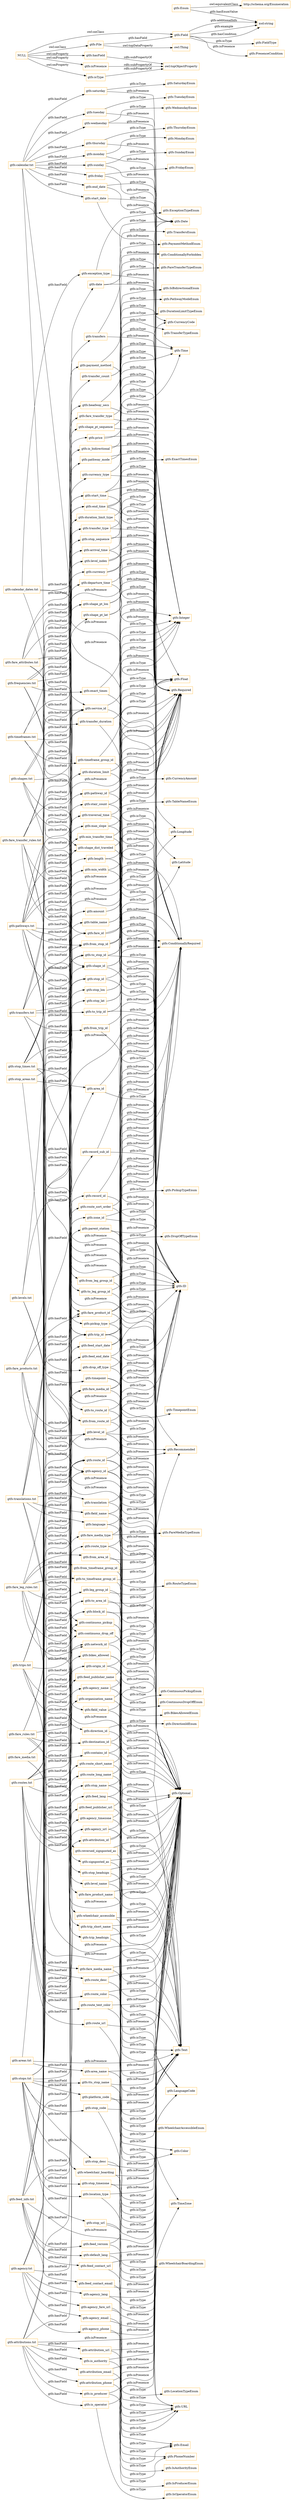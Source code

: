 digraph ar2dtool_diagram { 
rankdir=LR;
size="1501"
node [shape = rectangle, color="orange"]; "gtfs:Required" "gtfs:WheelchairAccessibleEnum" "gtfs:DirectionIdEnum" "gtfs:PhoneNumber" "gtfs:ThursdayEnum" "gtfs:FareMediaTypeEnum" "gtfs:WheelchairBoardingEnum" "gtfs:SaturdayEnum" "gtfs:Text" "gtfs:DurationLimitTypeEnum" "gtfs:PickupTypeEnum" "gtfs:TransfersEnum" "gtfs:TimeZone" "gtfs:BikesAllowedEnum" "gtfs:CurrencyAmount" "gtfs:Field" "gtfs:ExactTimesEnum" "gtfs:ID" "gtfs:MondayEnum" "gtfs:RouteTypeEnum" "gtfs:URL" "gtfs:PaymentMethodEnum" "gtfs:PathwayModeEnum" "gtfs:Float" "gtfs:ContinuousDropOffEnum" "gtfs:DropOffTypeEnum" "http://schema.org/Enumeration" "gtfs:TimepointEnum" "gtfs:ExceptionTypeEnum" "gtfs:WednesdayEnum" "gtfs:LanguageCode" "gtfs:TransferTypeEnum" "gtfs:Longitude" "gtfs:TuesdayEnum" "gtfs:FridayEnum" "gtfs:FieldType" "gtfs:Optional" "gtfs:Time" "gtfs:IsProducerEnum" "gtfs:SundayEnum" "gtfs:IsBidirectionalEnum" "gtfs:FareTransferTypeEnum" "gtfs:File" "gtfs:Integer" "gtfs:Email" "gtfs:ConditionallyRequired" "gtfs:TableNameEnum" "gtfs:IsOperatorEnum" "gtfs:ContinuousPickupEnum" "gtfs:Recommended" "gtfs:LocationTypeEnum" "gtfs:ConditionallyForbidden" "gtfs:Date" "gtfs:PresenceCondition" "gtfs:Enum" "gtfs:Latitude" "gtfs:IsAuthorityEnum" ; /*classes style*/
	"gtfs:fare_id" -> "gtfs:Required" [ label = "gtfs:isPresence" ];
	"gtfs:fare_id" -> "gtfs:ID" [ label = "gtfs:isType" ];
	"gtfs:transfer_type" -> "gtfs:Required" [ label = "gtfs:isPresence" ];
	"gtfs:transfer_type" -> "gtfs:TransferTypeEnum" [ label = "gtfs:isType" ];
	"gtfs:stop_desc" -> "gtfs:Optional" [ label = "gtfs:isPresence" ];
	"gtfs:stop_desc" -> "gtfs:Text" [ label = "gtfs:isType" ];
	"gtfs:fare_media_name" -> "gtfs:Text" [ label = "gtfs:isType" ];
	"gtfs:fare_media_name" -> "gtfs:Optional" [ label = "gtfs:isPresence" ];
	"gtfs:hasField" -> "owl:topObjectProperty" [ label = "rdfs:subPropertyOf" ];
	"gtfs:signposted_as" -> "gtfs:Optional" [ label = "gtfs:isPresence" ];
	"gtfs:signposted_as" -> "gtfs:Text" [ label = "gtfs:isType" ];
	"gtfs:date" -> "gtfs:Date" [ label = "gtfs:isType" ];
	"gtfs:date" -> "gtfs:Required" [ label = "gtfs:isPresence" ];
	"gtfs:min_transfer_time" -> "gtfs:Optional" [ label = "gtfs:isPresence" ];
	"gtfs:min_transfer_time" -> "gtfs:Integer" [ label = "gtfs:isType" ];
	"gtfs:route_color" -> "gtfs:Optional" [ label = "gtfs:isPresence" ];
	"gtfs:route_color" -> "gtfs:Color" [ label = "gtfs:isType" ];
	"gtfs:pickup_type" -> "gtfs:PickupTypeEnum" [ label = "gtfs:isType" ];
	"gtfs:pickup_type" -> "gtfs:Optional" [ label = "gtfs:isPresence" ];
	"gtfs:stair_count" -> "gtfs:Optional" [ label = "gtfs:isPresence" ];
	"gtfs:stair_count" -> "gtfs:Integer" [ label = "gtfs:isType" ];
	"gtfs:fare_transfer_rules.txt" -> "gtfs:duration_limit_type" [ label = "gtfs:hasField" ];
	"gtfs:fare_transfer_rules.txt" -> "gtfs:Optional" [ label = "gtfs:isPresence" ];
	"gtfs:fare_transfer_rules.txt" -> "gtfs:duration_limit" [ label = "gtfs:hasField" ];
	"gtfs:fare_transfer_rules.txt" -> "gtfs:fare_transfer_type" [ label = "gtfs:hasField" ];
	"gtfs:fare_transfer_rules.txt" -> "gtfs:transfer_count" [ label = "gtfs:hasField" ];
	"gtfs:fare_transfer_rules.txt" -> "gtfs:from_leg_group_id" [ label = "gtfs:hasField" ];
	"gtfs:fare_transfer_rules.txt" -> "gtfs:fare_product_id" [ label = "gtfs:hasField" ];
	"gtfs:fare_transfer_rules.txt" -> "gtfs:to_leg_group_id" [ label = "gtfs:hasField" ];
	"gtfs:wheelchair_accessible" -> "gtfs:WheelchairAccessibleEnum" [ label = "gtfs:isType" ];
	"gtfs:wheelchair_accessible" -> "gtfs:Optional" [ label = "gtfs:isPresence" ];
	"gtfs:stop_times.txt" -> "gtfs:stop_headsign" [ label = "gtfs:hasField" ];
	"gtfs:stop_times.txt" -> "gtfs:continuous_pickup" [ label = "gtfs:hasField" ];
	"gtfs:stop_times.txt" -> "gtfs:Required" [ label = "gtfs:isPresence" ];
	"gtfs:stop_times.txt" -> "gtfs:trip_id" [ label = "gtfs:hasField" ];
	"gtfs:stop_times.txt" -> "gtfs:pickup_type" [ label = "gtfs:hasField" ];
	"gtfs:stop_times.txt" -> "gtfs:timepoint" [ label = "gtfs:hasField" ];
	"gtfs:stop_times.txt" -> "gtfs:arrival_time" [ label = "gtfs:hasField" ];
	"gtfs:stop_times.txt" -> "gtfs:shape_dist_traveled" [ label = "gtfs:hasField" ];
	"gtfs:stop_times.txt" -> "gtfs:stop_sequence" [ label = "gtfs:hasField" ];
	"gtfs:stop_times.txt" -> "gtfs:continuous_drop_off" [ label = "gtfs:hasField" ];
	"gtfs:stop_times.txt" -> "gtfs:drop_off_type" [ label = "gtfs:hasField" ];
	"gtfs:stop_times.txt" -> "gtfs:departure_time" [ label = "gtfs:hasField" ];
	"gtfs:stop_times.txt" -> "gtfs:stop_id" [ label = "gtfs:hasField" ];
	"gtfs:arrival_time" -> "gtfs:ConditionallyRequired" [ label = "gtfs:isPresence" ];
	"gtfs:arrival_time" -> "gtfs:Time" [ label = "gtfs:isType" ];
	"gtfs:timeframes.txt" -> "gtfs:Optional" [ label = "gtfs:isPresence" ];
	"gtfs:timeframes.txt" -> "gtfs:end_time" [ label = "gtfs:hasField" ];
	"gtfs:timeframes.txt" -> "gtfs:service_id" [ label = "gtfs:hasField" ];
	"gtfs:timeframes.txt" -> "gtfs:timeframe_group_id" [ label = "gtfs:hasField" ];
	"gtfs:timeframes.txt" -> "gtfs:start_time" [ label = "gtfs:hasField" ];
	"gtfs:pathways.txt" -> "gtfs:length" [ label = "gtfs:hasField" ];
	"gtfs:pathways.txt" -> "gtfs:from_stop_id" [ label = "gtfs:hasField" ];
	"gtfs:pathways.txt" -> "gtfs:min_width" [ label = "gtfs:hasField" ];
	"gtfs:pathways.txt" -> "gtfs:stair_count" [ label = "gtfs:hasField" ];
	"gtfs:pathways.txt" -> "gtfs:signposted_as" [ label = "gtfs:hasField" ];
	"gtfs:pathways.txt" -> "gtfs:traversal_time" [ label = "gtfs:hasField" ];
	"gtfs:pathways.txt" -> "gtfs:is_bidirectional" [ label = "gtfs:hasField" ];
	"gtfs:pathways.txt" -> "gtfs:to_stop_id" [ label = "gtfs:hasField" ];
	"gtfs:pathways.txt" -> "gtfs:Optional" [ label = "gtfs:isPresence" ];
	"gtfs:pathways.txt" -> "gtfs:reversed_signposted_as" [ label = "gtfs:hasField" ];
	"gtfs:pathways.txt" -> "gtfs:max_slope" [ label = "gtfs:hasField" ];
	"gtfs:pathways.txt" -> "gtfs:pathway_id" [ label = "gtfs:hasField" ];
	"gtfs:pathways.txt" -> "gtfs:pathway_mode" [ label = "gtfs:hasField" ];
	"gtfs:language" -> "gtfs:LanguageCode" [ label = "gtfs:isType" ];
	"gtfs:language" -> "gtfs:Required" [ label = "gtfs:isPresence" ];
	"gtfs:tuesday" -> "gtfs:TuesdayEnum" [ label = "gtfs:isType" ];
	"gtfs:tuesday" -> "gtfs:Required" [ label = "gtfs:isPresence" ];
	"gtfs:start_date" -> "gtfs:Date" [ label = "gtfs:isType" ];
	"gtfs:start_date" -> "gtfs:Required" [ label = "gtfs:isPresence" ];
	"gtfs:fare_products.txt" -> "gtfs:fare_product_name" [ label = "gtfs:hasField" ];
	"gtfs:fare_products.txt" -> "gtfs:currency" [ label = "gtfs:hasField" ];
	"gtfs:fare_products.txt" -> "gtfs:fare_product_id" [ label = "gtfs:hasField" ];
	"gtfs:fare_products.txt" -> "gtfs:amount" [ label = "gtfs:hasField" ];
	"gtfs:fare_products.txt" -> "gtfs:fare_media_id" [ label = "gtfs:hasField" ];
	"gtfs:fare_products.txt" -> "gtfs:Optional" [ label = "gtfs:isPresence" ];
	"gtfs:continuous_pickup" -> "gtfs:ContinuousPickupEnum" [ label = "gtfs:isType" ];
	"gtfs:continuous_pickup" -> "gtfs:Optional" [ label = "gtfs:isPresence" ];
	"gtfs:level_id" -> "gtfs:ID" [ label = "gtfs:isType" ];
	"gtfs:level_id" -> "gtfs:Required" [ label = "gtfs:isPresence" ];
	"gtfs:level_id" -> "gtfs:Optional" [ label = "gtfs:isPresence" ];
	"gtfs:location_type" -> "gtfs:Optional" [ label = "gtfs:isPresence" ];
	"gtfs:location_type" -> "gtfs:LocationTypeEnum" [ label = "gtfs:isType" ];
	"gtfs:from_timeframe_group_id" -> "gtfs:Optional" [ label = "gtfs:isPresence" ];
	"gtfs:from_timeframe_group_id" -> "gtfs:ID" [ label = "gtfs:isType" ];
	"gtfs:feed_end_date" -> "gtfs:Recommended" [ label = "gtfs:isPresence" ];
	"gtfs:feed_end_date" -> "gtfs:Date" [ label = "gtfs:isType" ];
	"gtfs:contains_id" -> "gtfs:ID" [ label = "gtfs:isType" ];
	"gtfs:contains_id" -> "gtfs:Optional" [ label = "gtfs:isPresence" ];
	"gtfs:monday" -> "gtfs:MondayEnum" [ label = "gtfs:isType" ];
	"gtfs:monday" -> "gtfs:Required" [ label = "gtfs:isPresence" ];
	"gtfs:origin_id" -> "gtfs:Optional" [ label = "gtfs:isPresence" ];
	"gtfs:origin_id" -> "gtfs:ID" [ label = "gtfs:isType" ];
	"gtfs:traversal_time" -> "gtfs:Optional" [ label = "gtfs:isPresence" ];
	"gtfs:traversal_time" -> "gtfs:Integer" [ label = "gtfs:isType" ];
	"gtfs:shape_pt_lat" -> "gtfs:Latitude" [ label = "gtfs:isType" ];
	"gtfs:shape_pt_lat" -> "gtfs:Required" [ label = "gtfs:isPresence" ];
	"gtfs:route_id" -> "gtfs:ID" [ label = "gtfs:isType" ];
	"gtfs:route_id" -> "gtfs:Optional" [ label = "gtfs:isPresence" ];
	"gtfs:route_id" -> "gtfs:Required" [ label = "gtfs:isPresence" ];
	"gtfs:fare_media_id" -> "gtfs:ID" [ label = "gtfs:isType" ];
	"gtfs:fare_media_id" -> "gtfs:Required" [ label = "gtfs:isPresence" ];
	"gtfs:fare_media_id" -> "gtfs:Optional" [ label = "gtfs:isPresence" ];
	"gtfs:zone_id" -> "gtfs:ID" [ label = "gtfs:isType" ];
	"gtfs:zone_id" -> "gtfs:ConditionallyRequired" [ label = "gtfs:isPresence" ];
	"gtfs:shape_pt_lon" -> "gtfs:Required" [ label = "gtfs:isPresence" ];
	"gtfs:shape_pt_lon" -> "gtfs:Longitude" [ label = "gtfs:isType" ];
	"gtfs:parent_station" -> "gtfs:ID" [ label = "gtfs:isType" ];
	"gtfs:parent_station" -> "gtfs:ConditionallyRequired" [ label = "gtfs:isPresence" ];
	"gtfs:feed_contact_url" -> "gtfs:URL" [ label = "gtfs:isType" ];
	"gtfs:feed_contact_url" -> "gtfs:Optional" [ label = "gtfs:isPresence" ];
	"gtfs:transfer_duration" -> "gtfs:Optional" [ label = "gtfs:isPresence" ];
	"gtfs:transfer_duration" -> "gtfs:Integer" [ label = "gtfs:isType" ];
	"gtfs:route_desc" -> "gtfs:Text" [ label = "gtfs:isType" ];
	"gtfs:route_desc" -> "gtfs:Optional" [ label = "gtfs:isPresence" ];
	"gtfs:translations.txt" -> "gtfs:Optional" [ label = "gtfs:isPresence" ];
	"gtfs:translations.txt" -> "gtfs:table_name" [ label = "gtfs:hasField" ];
	"gtfs:translations.txt" -> "gtfs:record_sub_id" [ label = "gtfs:hasField" ];
	"gtfs:translations.txt" -> "gtfs:translation" [ label = "gtfs:hasField" ];
	"gtfs:translations.txt" -> "gtfs:field_name" [ label = "gtfs:hasField" ];
	"gtfs:translations.txt" -> "gtfs:record_id" [ label = "gtfs:hasField" ];
	"gtfs:translations.txt" -> "gtfs:field_value" [ label = "gtfs:hasField" ];
	"gtfs:translations.txt" -> "gtfs:language" [ label = "gtfs:hasField" ];
	"gtfs:to_stop_id" -> "gtfs:Required" [ label = "gtfs:isPresence" ];
	"gtfs:to_stop_id" -> "gtfs:ID" [ label = "gtfs:isType" ];
	"gtfs:to_stop_id" -> "gtfs:ConditionallyRequired" [ label = "gtfs:isPresence" ];
	"gtfs:agency_timezone" -> "gtfs:TimeZone" [ label = "gtfs:isType" ];
	"gtfs:agency_timezone" -> "gtfs:Required" [ label = "gtfs:isPresence" ];
	"gtfs:isPresence" -> "owl:topObjectProperty" [ label = "rdfs:subPropertyOf" ];
	"gtfs:reversed_signposted_as" -> "gtfs:Optional" [ label = "gtfs:isPresence" ];
	"gtfs:reversed_signposted_as" -> "gtfs:Text" [ label = "gtfs:isType" ];
	"gtfs:stop_code" -> "gtfs:Text" [ label = "gtfs:isType" ];
	"gtfs:stop_code" -> "gtfs:Optional" [ label = "gtfs:isPresence" ];
	"gtfs:from_area_id" -> "gtfs:ID" [ label = "gtfs:isType" ];
	"gtfs:from_area_id" -> "gtfs:Optional" [ label = "gtfs:isPresence" ];
	"gtfs:route_url" -> "gtfs:Optional" [ label = "gtfs:isPresence" ];
	"gtfs:route_url" -> "gtfs:URL" [ label = "gtfs:isType" ];
	"gtfs:is_authority" -> "gtfs:IsAuthorityEnum" [ label = "gtfs:isType" ];
	"gtfs:is_authority" -> "gtfs:Optional" [ label = "gtfs:isPresence" ];
	"gtfs:feed_contact_email" -> "gtfs:Email" [ label = "gtfs:isType" ];
	"gtfs:feed_contact_email" -> "gtfs:Optional" [ label = "gtfs:isPresence" ];
	"gtfs:currency_type" -> "gtfs:CurrencyCode" [ label = "gtfs:isType" ];
	"gtfs:currency_type" -> "gtfs:Required" [ label = "gtfs:isPresence" ];
	"gtfs:min_width" -> "gtfs:Float" [ label = "gtfs:isType" ];
	"gtfs:min_width" -> "gtfs:Optional" [ label = "gtfs:isPresence" ];
	"gtfs:shape_dist_traveled" -> "gtfs:Optional" [ label = "gtfs:isPresence" ];
	"gtfs:shape_dist_traveled" -> "gtfs:Float" [ label = "gtfs:isType" ];
	"gtfs:exact_times" -> "gtfs:Optional" [ label = "gtfs:isPresence" ];
	"gtfs:exact_times" -> "gtfs:ExactTimesEnum" [ label = "gtfs:isType" ];
	"gtfs:levels.txt" -> "gtfs:level_name" [ label = "gtfs:hasField" ];
	"gtfs:levels.txt" -> "gtfs:level_id" [ label = "gtfs:hasField" ];
	"gtfs:levels.txt" -> "gtfs:level_index" [ label = "gtfs:hasField" ];
	"gtfs:levels.txt" -> "gtfs:ConditionallyRequired" [ label = "gtfs:isPresence" ];
	"gtfs:isType" -> "owl:topObjectProperty" [ label = "rdfs:subPropertyOf" ];
	"gtfs:stop_sequence" -> "gtfs:Integer" [ label = "gtfs:isType" ];
	"gtfs:stop_sequence" -> "gtfs:Required" [ label = "gtfs:isPresence" ];
	"gtfs:stop_areas.txt" -> "gtfs:Optional" [ label = "gtfs:isPresence" ];
	"gtfs:stop_areas.txt" -> "gtfs:area_id" [ label = "gtfs:hasField" ];
	"gtfs:stop_areas.txt" -> "gtfs:stop_id" [ label = "gtfs:hasField" ];
	"gtfs:transfers" -> "gtfs:TransfersEnum" [ label = "gtfs:isType" ];
	"gtfs:transfers" -> "gtfs:Required" [ label = "gtfs:isPresence" ];
	"gtfs:agency_name" -> "gtfs:Text" [ label = "gtfs:isType" ];
	"gtfs:agency_name" -> "gtfs:Required" [ label = "gtfs:isPresence" ];
	"gtfs:payment_method" -> "gtfs:Required" [ label = "gtfs:isPresence" ];
	"gtfs:payment_method" -> "gtfs:PaymentMethodEnum" [ label = "gtfs:isType" ];
	"gtfs:is_operator" -> "gtfs:IsOperatorEnum" [ label = "gtfs:isType" ];
	"gtfs:is_operator" -> "gtfs:Optional" [ label = "gtfs:isPresence" ];
	"gtfs:drop_off_type" -> "gtfs:Optional" [ label = "gtfs:isPresence" ];
	"gtfs:drop_off_type" -> "gtfs:DropOffTypeEnum" [ label = "gtfs:isType" ];
	"gtfs:attribution_phone" -> "gtfs:PhoneNumber" [ label = "gtfs:isType" ];
	"gtfs:attribution_phone" -> "gtfs:Optional" [ label = "gtfs:isPresence" ];
	"gtfs:stop_id" -> "gtfs:ID" [ label = "gtfs:isType" ];
	"gtfs:stop_id" -> "gtfs:Required" [ label = "gtfs:isPresence" ];
	"gtfs:stop_name" -> "gtfs:ConditionallyRequired" [ label = "gtfs:isPresence" ];
	"gtfs:stop_name" -> "gtfs:Text" [ label = "gtfs:isType" ];
	"gtfs:calendar_dates.txt" -> "gtfs:ConditionallyRequired" [ label = "gtfs:isPresence" ];
	"gtfs:calendar_dates.txt" -> "gtfs:service_id" [ label = "gtfs:hasField" ];
	"gtfs:calendar_dates.txt" -> "gtfs:exception_type" [ label = "gtfs:hasField" ];
	"gtfs:calendar_dates.txt" -> "gtfs:date" [ label = "gtfs:hasField" ];
	"gtfs:feed_version" -> "gtfs:Text" [ label = "gtfs:isType" ];
	"gtfs:feed_version" -> "gtfs:Recommended" [ label = "gtfs:isPresence" ];
	"gtfs:saturday" -> "gtfs:Required" [ label = "gtfs:isPresence" ];
	"gtfs:saturday" -> "gtfs:SaturdayEnum" [ label = "gtfs:isType" ];
	"gtfs:frequencies.txt" -> "gtfs:Optional" [ label = "gtfs:isPresence" ];
	"gtfs:frequencies.txt" -> "gtfs:end_time" [ label = "gtfs:hasField" ];
	"gtfs:frequencies.txt" -> "gtfs:headway_secs" [ label = "gtfs:hasField" ];
	"gtfs:frequencies.txt" -> "gtfs:exact_times" [ label = "gtfs:hasField" ];
	"gtfs:frequencies.txt" -> "gtfs:trip_id" [ label = "gtfs:hasField" ];
	"gtfs:frequencies.txt" -> "gtfs:start_time" [ label = "gtfs:hasField" ];
	"gtfs:feed_publisher_url" -> "gtfs:Required" [ label = "gtfs:isPresence" ];
	"gtfs:feed_publisher_url" -> "gtfs:URL" [ label = "gtfs:isType" ];
	"gtfs:from_stop_id" -> "gtfs:ID" [ label = "gtfs:isType" ];
	"gtfs:from_stop_id" -> "gtfs:ConditionallyRequired" [ label = "gtfs:isPresence" ];
	"gtfs:from_stop_id" -> "gtfs:Required" [ label = "gtfs:isPresence" ];
	"gtfs:agency.txt" -> "gtfs:agency_name" [ label = "gtfs:hasField" ];
	"gtfs:agency.txt" -> "gtfs:agency_lang" [ label = "gtfs:hasField" ];
	"gtfs:agency.txt" -> "gtfs:agency_url" [ label = "gtfs:hasField" ];
	"gtfs:agency.txt" -> "gtfs:agency_phone" [ label = "gtfs:hasField" ];
	"gtfs:agency.txt" -> "gtfs:agency_timezone" [ label = "gtfs:hasField" ];
	"gtfs:agency.txt" -> "gtfs:agency_id" [ label = "gtfs:hasField" ];
	"gtfs:agency.txt" -> "gtfs:agency_fare_url" [ label = "gtfs:hasField" ];
	"gtfs:agency.txt" -> "gtfs:agency_email" [ label = "gtfs:hasField" ];
	"gtfs:agency.txt" -> "gtfs:Required" [ label = "gtfs:isPresence" ];
	"gtfs:route_long_name" -> "gtfs:ConditionallyRequired" [ label = "gtfs:isPresence" ];
	"gtfs:route_long_name" -> "gtfs:Text" [ label = "gtfs:isType" ];
	"gtfs:to_trip_id" -> "gtfs:ConditionallyRequired" [ label = "gtfs:isPresence" ];
	"gtfs:to_trip_id" -> "gtfs:ID" [ label = "gtfs:isType" ];
	"gtfs:agency_url" -> "gtfs:Required" [ label = "gtfs:isPresence" ];
	"gtfs:agency_url" -> "gtfs:URL" [ label = "gtfs:isType" ];
	"gtfs:stops.txt" -> "gtfs:stop_timezone" [ label = "gtfs:hasField" ];
	"gtfs:stops.txt" -> "gtfs:stop_lon" [ label = "gtfs:hasField" ];
	"gtfs:stops.txt" -> "gtfs:stop_name" [ label = "gtfs:hasField" ];
	"gtfs:stops.txt" -> "gtfs:stop_code" [ label = "gtfs:hasField" ];
	"gtfs:stops.txt" -> "gtfs:stop_id" [ label = "gtfs:hasField" ];
	"gtfs:stops.txt" -> "gtfs:stop_desc" [ label = "gtfs:hasField" ];
	"gtfs:stops.txt" -> "gtfs:parent_station" [ label = "gtfs:hasField" ];
	"gtfs:stops.txt" -> "gtfs:Required" [ label = "gtfs:isPresence" ];
	"gtfs:stops.txt" -> "gtfs:wheelchair_boarding" [ label = "gtfs:hasField" ];
	"gtfs:stops.txt" -> "gtfs:zone_id" [ label = "gtfs:hasField" ];
	"gtfs:stops.txt" -> "gtfs:platform_code" [ label = "gtfs:hasField" ];
	"gtfs:stops.txt" -> "gtfs:tts_stop_name" [ label = "gtfs:hasField" ];
	"gtfs:stops.txt" -> "gtfs:level_id" [ label = "gtfs:hasField" ];
	"gtfs:stops.txt" -> "gtfs:stop_lat" [ label = "gtfs:hasField" ];
	"gtfs:stops.txt" -> "gtfs:stop_url" [ label = "gtfs:hasField" ];
	"gtfs:stops.txt" -> "gtfs:location_type" [ label = "gtfs:hasField" ];
	"gtfs:feed_lang" -> "gtfs:LanguageCode" [ label = "gtfs:isType" ];
	"gtfs:feed_lang" -> "gtfs:Required" [ label = "gtfs:isPresence" ];
	"gtfs:length" -> "gtfs:Optional" [ label = "gtfs:isPresence" ];
	"gtfs:length" -> "gtfs:Float" [ label = "gtfs:isType" ];
	"gtfs:exception_type" -> "gtfs:Required" [ label = "gtfs:isPresence" ];
	"gtfs:exception_type" -> "gtfs:ExceptionTypeEnum" [ label = "gtfs:isType" ];
	"gtfs:Enum" -> "http://schema.org/Enumeration" [ label = "owl:equivalentClass" ];
	"gtfs:fare_product_name" -> "gtfs:Optional" [ label = "gtfs:isPresence" ];
	"gtfs:fare_product_name" -> "gtfs:Text" [ label = "gtfs:isType" ];
	"gtfs:stop_timezone" -> "gtfs:TimeZone" [ label = "gtfs:isType" ];
	"gtfs:stop_timezone" -> "gtfs:Optional" [ label = "gtfs:isPresence" ];
	"gtfs:from_route_id" -> "gtfs:Optional" [ label = "gtfs:isPresence" ];
	"gtfs:from_route_id" -> "gtfs:ID" [ label = "gtfs:isType" ];
	"gtfs:feed_start_date" -> "gtfs:Recommended" [ label = "gtfs:isPresence" ];
	"gtfs:feed_start_date" -> "gtfs:Date" [ label = "gtfs:isType" ];
	"gtfs:record_id" -> "gtfs:ConditionallyRequired" [ label = "gtfs:isPresence" ];
	"gtfs:record_id" -> "gtfs:ID" [ label = "gtfs:isType" ];
	"gtfs:is_producer" -> "gtfs:IsProducerEnum" [ label = "gtfs:isType" ];
	"gtfs:is_producer" -> "gtfs:Optional" [ label = "gtfs:isPresence" ];
	"gtfs:fare_product_id" -> "gtfs:ID" [ label = "gtfs:isType" ];
	"gtfs:fare_product_id" -> "gtfs:Optional" [ label = "gtfs:isPresence" ];
	"gtfs:fare_product_id" -> "gtfs:Required" [ label = "gtfs:isPresence" ];
	"gtfs:shape_id" -> "gtfs:ConditionallyRequired" [ label = "gtfs:isPresence" ];
	"gtfs:shape_id" -> "gtfs:ID" [ label = "gtfs:isType" ];
	"gtfs:shape_id" -> "gtfs:Required" [ label = "gtfs:isPresence" ];
	"gtfs:route_text_color" -> "gtfs:Color" [ label = "gtfs:isType" ];
	"gtfs:route_text_color" -> "gtfs:Optional" [ label = "gtfs:isPresence" ];
	"gtfs:start_time" -> "gtfs:Time" [ label = "gtfs:isType" ];
	"gtfs:start_time" -> "gtfs:Required" [ label = "gtfs:isPresence" ];
	"gtfs:start_time" -> "gtfs:ConditionallyRequired" [ label = "gtfs:isPresence" ];
	"gtfs:field_name" -> "gtfs:Required" [ label = "gtfs:isPresence" ];
	"gtfs:field_name" -> "gtfs:Text" [ label = "gtfs:isType" ];
	"gtfs:trip_short_name" -> "gtfs:Text" [ label = "gtfs:isType" ];
	"gtfs:trip_short_name" -> "gtfs:Optional" [ label = "gtfs:isPresence" ];
	"gtfs:from_leg_group_id" -> "gtfs:ID" [ label = "gtfs:isType" ];
	"gtfs:from_leg_group_id" -> "gtfs:Optional" [ label = "gtfs:isPresence" ];
	"gtfs:agency_id" -> "gtfs:ID" [ label = "gtfs:isType" ];
	"gtfs:agency_id" -> "gtfs:ConditionallyRequired" [ label = "gtfs:isPresence" ];
	"gtfs:agency_id" -> "gtfs:Optional" [ label = "gtfs:isPresence" ];
	"gtfs:network_id" -> "gtfs:ID" [ label = "gtfs:isType" ];
	"gtfs:network_id" -> "gtfs:Optional" [ label = "gtfs:isPresence" ];
	"gtfs:wednesday" -> "gtfs:WednesdayEnum" [ label = "gtfs:isType" ];
	"gtfs:wednesday" -> "gtfs:Required" [ label = "gtfs:isPresence" ];
	"gtfs:pathway_id" -> "gtfs:ID" [ label = "gtfs:isType" ];
	"gtfs:pathway_id" -> "gtfs:Required" [ label = "gtfs:isPresence" ];
	"gtfs:table_name" -> "gtfs:Required" [ label = "gtfs:isPresence" ];
	"gtfs:table_name" -> "gtfs:TableNameEnum" [ label = "gtfs:isType" ];
	"gtfs:thursday" -> "gtfs:ThursdayEnum" [ label = "gtfs:isType" ];
	"gtfs:thursday" -> "gtfs:Required" [ label = "gtfs:isPresence" ];
	"gtfs:end_time" -> "gtfs:Time" [ label = "gtfs:isType" ];
	"gtfs:end_time" -> "gtfs:ConditionallyRequired" [ label = "gtfs:isPresence" ];
	"gtfs:end_time" -> "gtfs:Required" [ label = "gtfs:isPresence" ];
	"gtfs:to_route_id" -> "gtfs:Optional" [ label = "gtfs:isPresence" ];
	"gtfs:to_route_id" -> "gtfs:ID" [ label = "gtfs:isType" ];
	"gtfs:transfer_count" -> "gtfs:Integer" [ label = "gtfs:isType" ];
	"gtfs:transfer_count" -> "gtfs:ConditionallyForbidden" [ label = "gtfs:isPresence" ];
	"gtfs:to_area_id" -> "gtfs:Optional" [ label = "gtfs:isPresence" ];
	"gtfs:to_area_id" -> "gtfs:ID" [ label = "gtfs:isType" ];
	"gtfs:end_date" -> "gtfs:Required" [ label = "gtfs:isPresence" ];
	"gtfs:end_date" -> "gtfs:Date" [ label = "gtfs:isType" ];
	"gtfs:organization_name" -> "gtfs:Required" [ label = "gtfs:isPresence" ];
	"gtfs:organization_name" -> "gtfs:Text" [ label = "gtfs:isType" ];
	"gtfs:agency_lang" -> "gtfs:Optional" [ label = "gtfs:isPresence" ];
	"gtfs:agency_lang" -> "gtfs:LanguageCode" [ label = "gtfs:isType" ];
	"gtfs:price" -> "gtfs:Required" [ label = "gtfs:isPresence" ];
	"gtfs:price" -> "gtfs:Float" [ label = "gtfs:isType" ];
	"gtfs:to_timeframe_group_id" -> "gtfs:Optional" [ label = "gtfs:isPresence" ];
	"gtfs:to_timeframe_group_id" -> "gtfs:ID" [ label = "gtfs:isType" ];
	"gtfs:level_index" -> "gtfs:Required" [ label = "gtfs:isPresence" ];
	"gtfs:level_index" -> "gtfs:Float" [ label = "gtfs:isType" ];
	"gtfs:service_id" -> "gtfs:Required" [ label = "gtfs:isPresence" ];
	"gtfs:service_id" -> "gtfs:ID" [ label = "gtfs:isType" ];
	"gtfs:trip_id" -> "gtfs:Optional" [ label = "gtfs:isPresence" ];
	"gtfs:trip_id" -> "gtfs:ID" [ label = "gtfs:isType" ];
	"gtfs:trip_id" -> "gtfs:Required" [ label = "gtfs:isPresence" ];
	"gtfs:routes.txt" -> "gtfs:route_color" [ label = "gtfs:hasField" ];
	"gtfs:routes.txt" -> "gtfs:network_id" [ label = "gtfs:hasField" ];
	"gtfs:routes.txt" -> "gtfs:route_long_name" [ label = "gtfs:hasField" ];
	"gtfs:routes.txt" -> "gtfs:route_url" [ label = "gtfs:hasField" ];
	"gtfs:routes.txt" -> "gtfs:continuous_pickup" [ label = "gtfs:hasField" ];
	"gtfs:routes.txt" -> "gtfs:route_short_name" [ label = "gtfs:hasField" ];
	"gtfs:routes.txt" -> "gtfs:route_id" [ label = "gtfs:hasField" ];
	"gtfs:routes.txt" -> "gtfs:Required" [ label = "gtfs:isPresence" ];
	"gtfs:routes.txt" -> "gtfs:route_sort_order" [ label = "gtfs:hasField" ];
	"gtfs:routes.txt" -> "gtfs:continuous_drop_off" [ label = "gtfs:hasField" ];
	"gtfs:routes.txt" -> "gtfs:route_text_color" [ label = "gtfs:hasField" ];
	"gtfs:routes.txt" -> "gtfs:route_type" [ label = "gtfs:hasField" ];
	"gtfs:routes.txt" -> "gtfs:agency_id" [ label = "gtfs:hasField" ];
	"gtfs:routes.txt" -> "gtfs:route_desc" [ label = "gtfs:hasField" ];
	"gtfs:agency_fare_url" -> "gtfs:Optional" [ label = "gtfs:isPresence" ];
	"gtfs:agency_fare_url" -> "gtfs:URL" [ label = "gtfs:isType" ];
	"gtfs:currency" -> "gtfs:CurrencyCode" [ label = "gtfs:isType" ];
	"gtfs:currency" -> "gtfs:Required" [ label = "gtfs:isPresence" ];
	"gtfs:area_name" -> "gtfs:Optional" [ label = "gtfs:isPresence" ];
	"gtfs:area_name" -> "gtfs:Text" [ label = "gtfs:isType" ];
	"gtfs:attribution_url" -> "gtfs:Optional" [ label = "gtfs:isPresence" ];
	"gtfs:attribution_url" -> "gtfs:URL" [ label = "gtfs:isType" ];
	"gtfs:record_sub_id" -> "gtfs:ID" [ label = "gtfs:isType" ];
	"gtfs:record_sub_id" -> "gtfs:ConditionallyRequired" [ label = "gtfs:isPresence" ];
	"gtfs:sunday" -> "gtfs:Required" [ label = "gtfs:isPresence" ];
	"gtfs:sunday" -> "gtfs:SundayEnum" [ label = "gtfs:isType" ];
	"gtfs:from_trip_id" -> "gtfs:ID" [ label = "gtfs:isType" ];
	"gtfs:from_trip_id" -> "gtfs:ConditionallyRequired" [ label = "gtfs:isPresence" ];
	"gtfs:translation" -> "gtfs:Required" [ label = "gtfs:isPresence" ];
	"gtfs:translation" -> "gtfs:Text" [ label = "gtfs:isType" ];
	"gtfs:shapes.txt" -> "gtfs:Optional" [ label = "gtfs:isPresence" ];
	"gtfs:shapes.txt" -> "gtfs:shape_pt_lon" [ label = "gtfs:hasField" ];
	"gtfs:shapes.txt" -> "gtfs:shape_id" [ label = "gtfs:hasField" ];
	"gtfs:shapes.txt" -> "gtfs:shape_dist_traveled" [ label = "gtfs:hasField" ];
	"gtfs:shapes.txt" -> "gtfs:shape_pt_sequence" [ label = "gtfs:hasField" ];
	"gtfs:shapes.txt" -> "gtfs:shape_pt_lat" [ label = "gtfs:hasField" ];
	"gtfs:tts_stop_name" -> "gtfs:Text" [ label = "gtfs:isType" ];
	"gtfs:tts_stop_name" -> "gtfs:Optional" [ label = "gtfs:isPresence" ];
	"gtfs:level_name" -> "gtfs:Optional" [ label = "gtfs:isPresence" ];
	"gtfs:level_name" -> "gtfs:Text" [ label = "gtfs:isType" ];
	"gtfs:block_id" -> "gtfs:ID" [ label = "gtfs:isType" ];
	"gtfs:block_id" -> "gtfs:Optional" [ label = "gtfs:isPresence" ];
	"gtfs:continuous_drop_off" -> "gtfs:ContinuousDropOffEnum" [ label = "gtfs:isType" ];
	"gtfs:continuous_drop_off" -> "gtfs:Optional" [ label = "gtfs:isPresence" ];
	"gtfs:route_short_name" -> "gtfs:Text" [ label = "gtfs:isType" ];
	"gtfs:route_short_name" -> "gtfs:ConditionallyRequired" [ label = "gtfs:isPresence" ];
	"gtfs:to_leg_group_id" -> "gtfs:Optional" [ label = "gtfs:isPresence" ];
	"gtfs:to_leg_group_id" -> "gtfs:ID" [ label = "gtfs:isType" ];
	"gtfs:feed_info.txt" -> "gtfs:feed_version" [ label = "gtfs:hasField" ];
	"gtfs:feed_info.txt" -> "gtfs:Optional" [ label = "gtfs:isPresence" ];
	"gtfs:feed_info.txt" -> "gtfs:feed_end_date" [ label = "gtfs:hasField" ];
	"gtfs:feed_info.txt" -> "gtfs:feed_publisher_url" [ label = "gtfs:hasField" ];
	"gtfs:feed_info.txt" -> "gtfs:feed_start_date" [ label = "gtfs:hasField" ];
	"gtfs:feed_info.txt" -> "gtfs:feed_publisher_name" [ label = "gtfs:hasField" ];
	"gtfs:feed_info.txt" -> "gtfs:default_lang" [ label = "gtfs:hasField" ];
	"gtfs:feed_info.txt" -> "gtfs:feed_contact_email" [ label = "gtfs:hasField" ];
	"gtfs:feed_info.txt" -> "gtfs:feed_contact_url" [ label = "gtfs:hasField" ];
	"gtfs:feed_info.txt" -> "gtfs:feed_lang" [ label = "gtfs:hasField" ];
	"gtfs:areas.txt" -> "gtfs:Optional" [ label = "gtfs:isPresence" ];
	"gtfs:areas.txt" -> "gtfs:area_id" [ label = "gtfs:hasField" ];
	"gtfs:areas.txt" -> "gtfs:area_name" [ label = "gtfs:hasField" ];
	"gtfs:agency_email" -> "gtfs:Optional" [ label = "gtfs:isPresence" ];
	"gtfs:agency_email" -> "gtfs:Email" [ label = "gtfs:isType" ];
	"gtfs:attribution_email" -> "gtfs:Email" [ label = "gtfs:isType" ];
	"gtfs:attribution_email" -> "gtfs:Optional" [ label = "gtfs:isPresence" ];
	"gtfs:fare_transfer_type" -> "gtfs:FareTransferTypeEnum" [ label = "gtfs:isType" ];
	"gtfs:fare_transfer_type" -> "gtfs:Required" [ label = "gtfs:isPresence" ];
	"gtfs:area_id" -> "gtfs:ID" [ label = "gtfs:isType" ];
	"gtfs:area_id" -> "gtfs:Required" [ label = "gtfs:isPresence" ];
	"gtfs:fare_attributes.txt" -> "gtfs:currency_type" [ label = "gtfs:hasField" ];
	"gtfs:fare_attributes.txt" -> "gtfs:transfer_duration" [ label = "gtfs:hasField" ];
	"gtfs:fare_attributes.txt" -> "gtfs:transfers" [ label = "gtfs:hasField" ];
	"gtfs:fare_attributes.txt" -> "gtfs:payment_method" [ label = "gtfs:hasField" ];
	"gtfs:fare_attributes.txt" -> "gtfs:agency_id" [ label = "gtfs:hasField" ];
	"gtfs:fare_attributes.txt" -> "gtfs:fare_id" [ label = "gtfs:hasField" ];
	"gtfs:fare_attributes.txt" -> "gtfs:price" [ label = "gtfs:hasField" ];
	"gtfs:fare_attributes.txt" -> "gtfs:Optional" [ label = "gtfs:isPresence" ];
	"gtfs:wheelchair_boarding" -> "gtfs:WheelchairBoardingEnum" [ label = "gtfs:isType" ];
	"gtfs:wheelchair_boarding" -> "gtfs:Optional" [ label = "gtfs:isPresence" ];
	"gtfs:shape_pt_sequence" -> "gtfs:Integer" [ label = "gtfs:isType" ];
	"gtfs:shape_pt_sequence" -> "gtfs:Required" [ label = "gtfs:isPresence" ];
	"gtfs:stop_headsign" -> "gtfs:Text" [ label = "gtfs:isType" ];
	"gtfs:stop_headsign" -> "gtfs:Optional" [ label = "gtfs:isPresence" ];
	"gtfs:transfers.txt" -> "gtfs:to_route_id" [ label = "gtfs:hasField" ];
	"gtfs:transfers.txt" -> "gtfs:Optional" [ label = "gtfs:isPresence" ];
	"gtfs:transfers.txt" -> "gtfs:transfer_type" [ label = "gtfs:hasField" ];
	"gtfs:transfers.txt" -> "gtfs:from_stop_id" [ label = "gtfs:hasField" ];
	"gtfs:transfers.txt" -> "gtfs:to_stop_id" [ label = "gtfs:hasField" ];
	"gtfs:transfers.txt" -> "gtfs:to_trip_id" [ label = "gtfs:hasField" ];
	"gtfs:transfers.txt" -> "gtfs:from_trip_id" [ label = "gtfs:hasField" ];
	"gtfs:transfers.txt" -> "gtfs:from_route_id" [ label = "gtfs:hasField" ];
	"gtfs:transfers.txt" -> "gtfs:min_transfer_time" [ label = "gtfs:hasField" ];
	"gtfs:destination_id" -> "gtfs:Optional" [ label = "gtfs:isPresence" ];
	"gtfs:destination_id" -> "gtfs:ID" [ label = "gtfs:isType" ];
	"gtfs:amount" -> "gtfs:Required" [ label = "gtfs:isPresence" ];
	"gtfs:amount" -> "gtfs:CurrencyAmount" [ label = "gtfs:isType" ];
	"NULL" -> "gtfs:isType" [ label = "owl:onProperty" ];
	"NULL" -> "gtfs:Field" [ label = "owl:onClass" ];
	"NULL" -> "gtfs:isPresence" [ label = "owl:onProperty" ];
	"NULL" -> "gtfs:File" [ label = "owl:onClass" ];
	"NULL" -> "gtfs:hasField" [ label = "owl:onProperty" ];
	"gtfs:trips.txt" -> "gtfs:bikes_allowed" [ label = "gtfs:hasField" ];
	"gtfs:trips.txt" -> "gtfs:direction_id" [ label = "gtfs:hasField" ];
	"gtfs:trips.txt" -> "gtfs:route_id" [ label = "gtfs:hasField" ];
	"gtfs:trips.txt" -> "gtfs:block_id" [ label = "gtfs:hasField" ];
	"gtfs:trips.txt" -> "gtfs:shape_id" [ label = "gtfs:hasField" ];
	"gtfs:trips.txt" -> "gtfs:trip_short_name" [ label = "gtfs:hasField" ];
	"gtfs:trips.txt" -> "gtfs:trip_headsign" [ label = "gtfs:hasField" ];
	"gtfs:trips.txt" -> "gtfs:Required" [ label = "gtfs:isPresence" ];
	"gtfs:trips.txt" -> "gtfs:service_id" [ label = "gtfs:hasField" ];
	"gtfs:trips.txt" -> "gtfs:wheelchair_accessible" [ label = "gtfs:hasField" ];
	"gtfs:trips.txt" -> "gtfs:trip_id" [ label = "gtfs:hasField" ];
	"gtfs:stop_url" -> "gtfs:URL" [ label = "gtfs:isType" ];
	"gtfs:stop_url" -> "gtfs:Optional" [ label = "gtfs:isPresence" ];
	"gtfs:bikes_allowed" -> "gtfs:Optional" [ label = "gtfs:isPresence" ];
	"gtfs:bikes_allowed" -> "gtfs:BikesAllowedEnum" [ label = "gtfs:isType" ];
	"gtfs:headway_secs" -> "gtfs:Integer" [ label = "gtfs:isType" ];
	"gtfs:headway_secs" -> "gtfs:Required" [ label = "gtfs:isPresence" ];
	"gtfs:feed_publisher_name" -> "gtfs:Required" [ label = "gtfs:isPresence" ];
	"gtfs:feed_publisher_name" -> "gtfs:Text" [ label = "gtfs:isType" ];
	"gtfs:attribution_id" -> "gtfs:Optional" [ label = "gtfs:isPresence" ];
	"gtfs:attribution_id" -> "gtfs:ID" [ label = "gtfs:isType" ];
	"gtfs:duration_limit_type" -> "gtfs:DurationLimitTypeEnum" [ label = "gtfs:isType" ];
	"gtfs:duration_limit_type" -> "gtfs:ConditionallyRequired" [ label = "gtfs:isPresence" ];
	"gtfs:pathway_mode" -> "gtfs:Required" [ label = "gtfs:isPresence" ];
	"gtfs:pathway_mode" -> "gtfs:PathwayModeEnum" [ label = "gtfs:isType" ];
	"gtfs:friday" -> "gtfs:Required" [ label = "gtfs:isPresence" ];
	"gtfs:friday" -> "gtfs:FridayEnum" [ label = "gtfs:isType" ];
	"gtfs:attributions.txt" -> "gtfs:organization_name" [ label = "gtfs:hasField" ];
	"gtfs:attributions.txt" -> "gtfs:is_authority" [ label = "gtfs:hasField" ];
	"gtfs:attributions.txt" -> "gtfs:is_operator" [ label = "gtfs:hasField" ];
	"gtfs:attributions.txt" -> "gtfs:trip_id" [ label = "gtfs:hasField" ];
	"gtfs:attributions.txt" -> "gtfs:attribution_phone" [ label = "gtfs:hasField" ];
	"gtfs:attributions.txt" -> "gtfs:Optional" [ label = "gtfs:isPresence" ];
	"gtfs:attributions.txt" -> "gtfs:attribution_id" [ label = "gtfs:hasField" ];
	"gtfs:attributions.txt" -> "gtfs:route_id" [ label = "gtfs:hasField" ];
	"gtfs:attributions.txt" -> "gtfs:agency_id" [ label = "gtfs:hasField" ];
	"gtfs:attributions.txt" -> "gtfs:attribution_email" [ label = "gtfs:hasField" ];
	"gtfs:attributions.txt" -> "gtfs:attribution_url" [ label = "gtfs:hasField" ];
	"gtfs:attributions.txt" -> "gtfs:is_producer" [ label = "gtfs:hasField" ];
	"gtfs:field_value" -> "gtfs:ConditionallyRequired" [ label = "gtfs:isPresence" ];
	"gtfs:field_value" -> "gtfs:Text" [ label = "gtfs:isType" ];
	"gtfs:route_type" -> "gtfs:RouteTypeEnum" [ label = "gtfs:isType" ];
	"gtfs:route_type" -> "gtfs:Required" [ label = "gtfs:isPresence" ];
	"gtfs:max_slope" -> "gtfs:Optional" [ label = "gtfs:isPresence" ];
	"gtfs:max_slope" -> "gtfs:Float" [ label = "gtfs:isType" ];
	"gtfs:departure_time" -> "gtfs:Time" [ label = "gtfs:isType" ];
	"gtfs:departure_time" -> "gtfs:ConditionallyRequired" [ label = "gtfs:isPresence" ];
	"gtfs:platform_code" -> "gtfs:Optional" [ label = "gtfs:isPresence" ];
	"gtfs:platform_code" -> "gtfs:Text" [ label = "gtfs:isType" ];
	"gtfs:fare_media_type" -> "gtfs:FareMediaTypeEnum" [ label = "gtfs:isType" ];
	"gtfs:fare_media_type" -> "gtfs:Required" [ label = "gtfs:isPresence" ];
	"gtfs:fare_leg_rules.txt" -> "gtfs:to_area_id" [ label = "gtfs:hasField" ];
	"gtfs:fare_leg_rules.txt" -> "gtfs:network_id" [ label = "gtfs:hasField" ];
	"gtfs:fare_leg_rules.txt" -> "gtfs:leg_group_id" [ label = "gtfs:hasField" ];
	"gtfs:fare_leg_rules.txt" -> "gtfs:to_timeframe_group_id" [ label = "gtfs:hasField" ];
	"gtfs:fare_leg_rules.txt" -> "gtfs:from_timeframe_group_id" [ label = "gtfs:hasField" ];
	"gtfs:fare_leg_rules.txt" -> "gtfs:from_area_id" [ label = "gtfs:hasField" ];
	"gtfs:fare_leg_rules.txt" -> "gtfs:fare_product_id" [ label = "gtfs:hasField" ];
	"gtfs:fare_leg_rules.txt" -> "gtfs:Optional" [ label = "gtfs:isPresence" ];
	"gtfs:is_bidirectional" -> "gtfs:Required" [ label = "gtfs:isPresence" ];
	"gtfs:is_bidirectional" -> "gtfs:IsBidirectionalEnum" [ label = "gtfs:isType" ];
	"gtfs:fare_media.txt" -> "gtfs:Optional" [ label = "gtfs:isPresence" ];
	"gtfs:fare_media.txt" -> "gtfs:fare_media_name" [ label = "gtfs:hasField" ];
	"gtfs:fare_media.txt" -> "gtfs:fare_media_id" [ label = "gtfs:hasField" ];
	"gtfs:fare_media.txt" -> "gtfs:fare_media_type" [ label = "gtfs:hasField" ];
	"gtfs:duration_limit" -> "gtfs:Optional" [ label = "gtfs:isPresence" ];
	"gtfs:duration_limit" -> "gtfs:Integer" [ label = "gtfs:isType" ];
	"gtfs:leg_group_id" -> "gtfs:ID" [ label = "gtfs:isType" ];
	"gtfs:leg_group_id" -> "gtfs:Optional" [ label = "gtfs:isPresence" ];
	"gtfs:agency_phone" -> "gtfs:PhoneNumber" [ label = "gtfs:isType" ];
	"gtfs:agency_phone" -> "gtfs:Optional" [ label = "gtfs:isPresence" ];
	"gtfs:default_lang" -> "gtfs:Optional" [ label = "gtfs:isPresence" ];
	"gtfs:default_lang" -> "gtfs:LanguageCode" [ label = "gtfs:isType" ];
	"gtfs:calendar.txt" -> "gtfs:service_id" [ label = "gtfs:hasField" ];
	"gtfs:calendar.txt" -> "gtfs:end_date" [ label = "gtfs:hasField" ];
	"gtfs:calendar.txt" -> "gtfs:saturday" [ label = "gtfs:hasField" ];
	"gtfs:calendar.txt" -> "gtfs:friday" [ label = "gtfs:hasField" ];
	"gtfs:calendar.txt" -> "gtfs:tuesday" [ label = "gtfs:hasField" ];
	"gtfs:calendar.txt" -> "gtfs:ConditionallyRequired" [ label = "gtfs:isPresence" ];
	"gtfs:calendar.txt" -> "gtfs:thursday" [ label = "gtfs:hasField" ];
	"gtfs:calendar.txt" -> "gtfs:start_date" [ label = "gtfs:hasField" ];
	"gtfs:calendar.txt" -> "gtfs:sunday" [ label = "gtfs:hasField" ];
	"gtfs:calendar.txt" -> "gtfs:wednesday" [ label = "gtfs:hasField" ];
	"gtfs:calendar.txt" -> "gtfs:monday" [ label = "gtfs:hasField" ];
	"gtfs:timepoint" -> "gtfs:Recommended" [ label = "gtfs:isPresence" ];
	"gtfs:timepoint" -> "gtfs:TimepointEnum" [ label = "gtfs:isType" ];
	"gtfs:route_sort_order" -> "gtfs:Optional" [ label = "gtfs:isPresence" ];
	"gtfs:route_sort_order" -> "gtfs:Integer" [ label = "gtfs:isType" ];
	"gtfs:stop_lat" -> "gtfs:ConditionallyRequired" [ label = "gtfs:isPresence" ];
	"gtfs:stop_lat" -> "gtfs:Latitude" [ label = "gtfs:isType" ];
	"gtfs:stop_lon" -> "gtfs:ConditionallyRequired" [ label = "gtfs:isPresence" ];
	"gtfs:stop_lon" -> "gtfs:Longitude" [ label = "gtfs:isType" ];
	"gtfs:direction_id" -> "gtfs:DirectionIdEnum" [ label = "gtfs:isType" ];
	"gtfs:direction_id" -> "gtfs:Optional" [ label = "gtfs:isPresence" ];
	"gtfs:trip_headsign" -> "gtfs:Text" [ label = "gtfs:isType" ];
	"gtfs:trip_headsign" -> "gtfs:Optional" [ label = "gtfs:isPresence" ];
	"gtfs:timeframe_group_id" -> "gtfs:ID" [ label = "gtfs:isType" ];
	"gtfs:timeframe_group_id" -> "gtfs:Required" [ label = "gtfs:isPresence" ];
	"gtfs:fare_rules.txt" -> "gtfs:Optional" [ label = "gtfs:isPresence" ];
	"gtfs:fare_rules.txt" -> "gtfs:fare_id" [ label = "gtfs:hasField" ];
	"gtfs:fare_rules.txt" -> "gtfs:origin_id" [ label = "gtfs:hasField" ];
	"gtfs:fare_rules.txt" -> "gtfs:contains_id" [ label = "gtfs:hasField" ];
	"gtfs:fare_rules.txt" -> "gtfs:destination_id" [ label = "gtfs:hasField" ];
	"gtfs:fare_rules.txt" -> "gtfs:route_id" [ label = "gtfs:hasField" ];
	"gtfs:Field" -> "gtfs:FieldType" [ label = "gtfs:isType" ];
	"gtfs:File" -> "gtfs:Field" [ label = "gtfs:hasField" ];
	"gtfs:Enum" -> "xsd:string" [ label = "gtfs:hasEnumValue" ];
	"gtfs:File" -> "owl:Thing" [ label = "owl:topDataProperty" ];
	"gtfs:Field" -> "xsd:string" [ label = "gtfs:additionalInfo" ];
	"gtfs:Field" -> "gtfs:PresenceCondition" [ label = "gtfs:isPresence" ];
	"gtfs:Field" -> "xsd:string" [ label = "gtfs:example" ];
	"gtfs:Field" -> "xsd:string" [ label = "gtfs:hasCondition" ];

}
